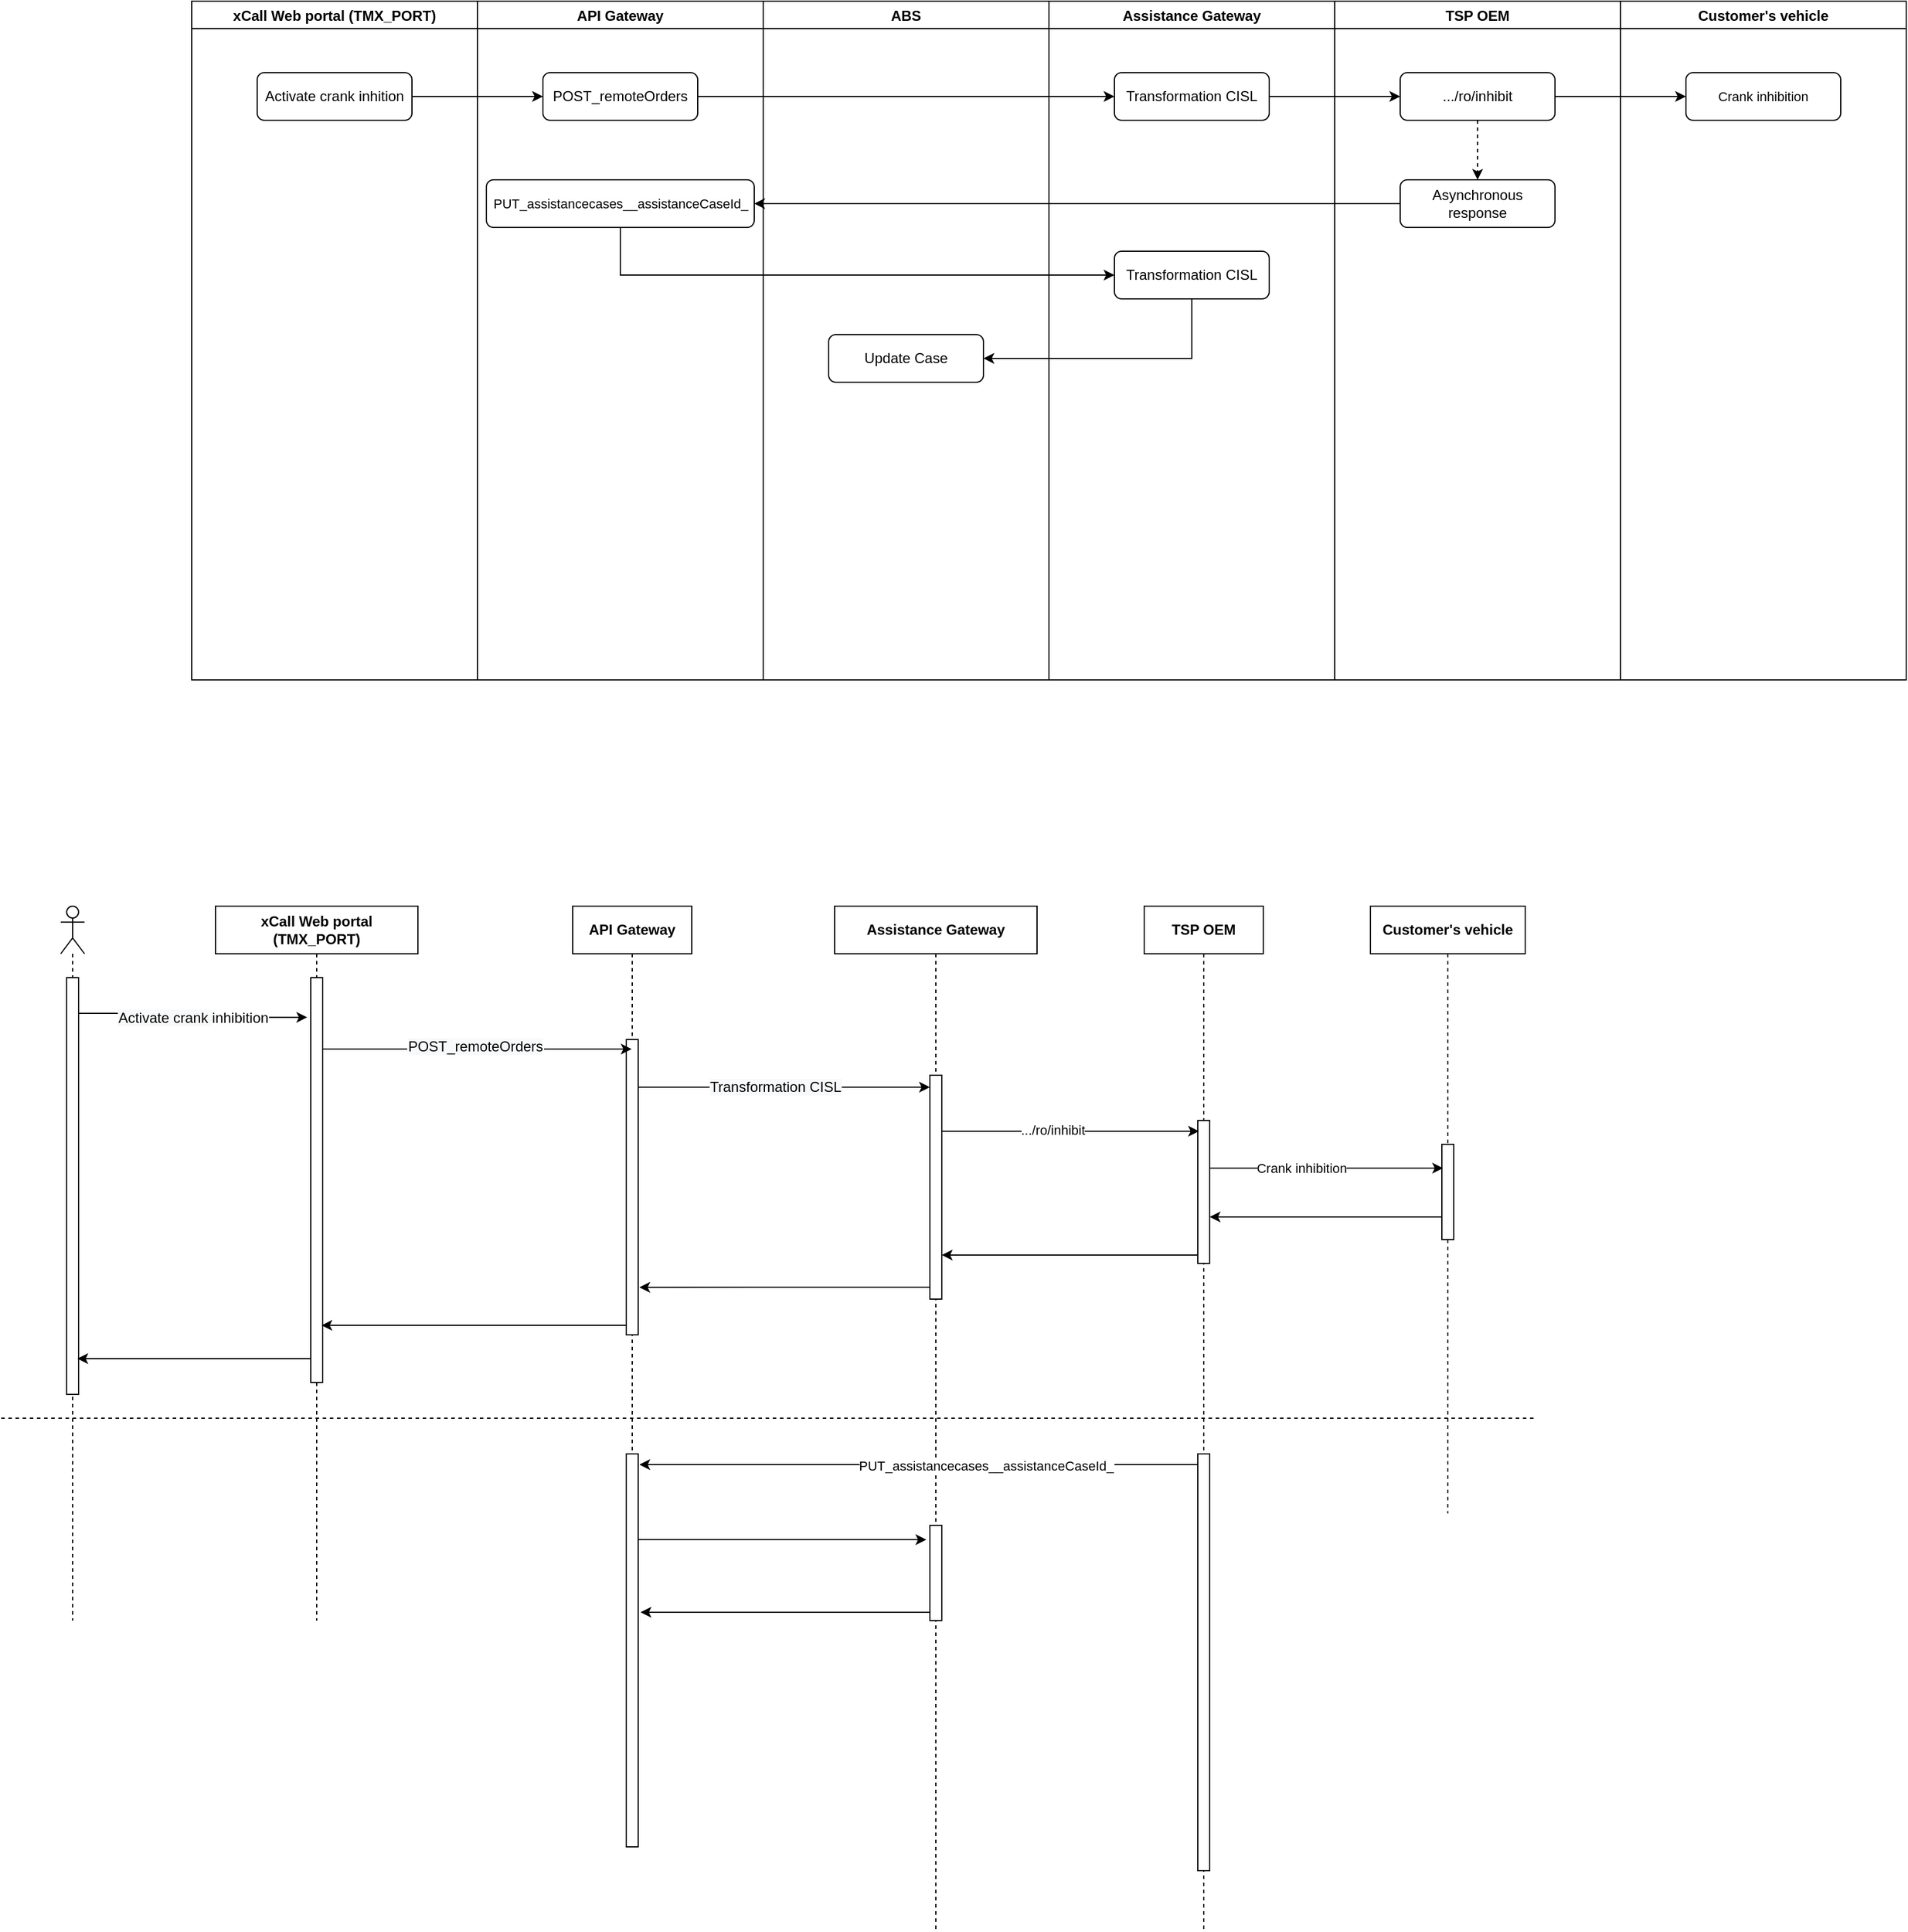 <mxfile version="13.3.4" type="github">
  <diagram id="32y0gGs3qksaJWZPPGzP" name="Page-1">
    <mxGraphModel dx="2264" dy="713" grid="1" gridSize="10" guides="1" tooltips="1" connect="1" arrows="1" fold="1" page="1" pageScale="1" pageWidth="850" pageHeight="1100" math="0" shadow="0">
      <root>
        <mxCell id="0" />
        <mxCell id="1" parent="0" />
        <mxCell id="lUNf4S7CVow6F6lzFpPh-1" value="xCall Web portal (TMX_PORT)" style="swimlane;" parent="1" vertex="1">
          <mxGeometry y="40" width="240" height="570" as="geometry" />
        </mxCell>
        <mxCell id="lUNf4S7CVow6F6lzFpPh-2" value="Activate crank inhition" style="rounded=1;whiteSpace=wrap;html=1;" parent="lUNf4S7CVow6F6lzFpPh-1" vertex="1">
          <mxGeometry x="55" y="60" width="130" height="40" as="geometry" />
        </mxCell>
        <mxCell id="lUNf4S7CVow6F6lzFpPh-3" value="API Gateway" style="swimlane;" parent="1" vertex="1">
          <mxGeometry x="240" y="40" width="240" height="570" as="geometry" />
        </mxCell>
        <mxCell id="lUNf4S7CVow6F6lzFpPh-4" value="POST_remoteOrders" style="rounded=1;whiteSpace=wrap;html=1;" parent="lUNf4S7CVow6F6lzFpPh-3" vertex="1">
          <mxGeometry x="55" y="60" width="130" height="40" as="geometry" />
        </mxCell>
        <mxCell id="vbMo_22zR6qh4Ks0kHg1-16" value="&lt;span style=&quot;font-size: 11px ; background-color: rgb(255 , 255 , 255)&quot;&gt;PUT_assistancecases__assistanceCaseId_&lt;/span&gt;" style="rounded=1;whiteSpace=wrap;html=1;" vertex="1" parent="lUNf4S7CVow6F6lzFpPh-3">
          <mxGeometry x="7.5" y="150" width="225" height="40" as="geometry" />
        </mxCell>
        <mxCell id="lUNf4S7CVow6F6lzFpPh-5" value="Assistance Gateway" style="swimlane;" parent="1" vertex="1">
          <mxGeometry x="720" y="40" width="240" height="570" as="geometry" />
        </mxCell>
        <mxCell id="lUNf4S7CVow6F6lzFpPh-6" value="Transformation CISL" style="rounded=1;whiteSpace=wrap;html=1;" parent="lUNf4S7CVow6F6lzFpPh-5" vertex="1">
          <mxGeometry x="55" y="60" width="130" height="40" as="geometry" />
        </mxCell>
        <mxCell id="vbMo_22zR6qh4Ks0kHg1-17" value="Transformation CISL" style="rounded=1;whiteSpace=wrap;html=1;" vertex="1" parent="lUNf4S7CVow6F6lzFpPh-5">
          <mxGeometry x="55" y="210" width="130" height="40" as="geometry" />
        </mxCell>
        <mxCell id="lUNf4S7CVow6F6lzFpPh-7" value="TSP OEM" style="swimlane;" parent="1" vertex="1">
          <mxGeometry x="960" y="40" width="240" height="570" as="geometry" />
        </mxCell>
        <mxCell id="vbMo_22zR6qh4Ks0kHg1-26" style="edgeStyle=orthogonalEdgeStyle;rounded=0;orthogonalLoop=1;jettySize=auto;html=1;entryX=0.5;entryY=0;entryDx=0;entryDy=0;dashed=1;" edge="1" parent="lUNf4S7CVow6F6lzFpPh-7" source="lUNf4S7CVow6F6lzFpPh-8" target="vbMo_22zR6qh4Ks0kHg1-15">
          <mxGeometry relative="1" as="geometry" />
        </mxCell>
        <mxCell id="lUNf4S7CVow6F6lzFpPh-8" value=".../ro/inhibit" style="rounded=1;whiteSpace=wrap;html=1;" parent="lUNf4S7CVow6F6lzFpPh-7" vertex="1">
          <mxGeometry x="55" y="60" width="130" height="40" as="geometry" />
        </mxCell>
        <mxCell id="vbMo_22zR6qh4Ks0kHg1-15" value="Asynchronous response" style="rounded=1;whiteSpace=wrap;html=1;" vertex="1" parent="lUNf4S7CVow6F6lzFpPh-7">
          <mxGeometry x="55" y="150" width="130" height="40" as="geometry" />
        </mxCell>
        <mxCell id="lUNf4S7CVow6F6lzFpPh-9" value="Customer&#39;s vehicle" style="swimlane;" parent="1" vertex="1">
          <mxGeometry x="1200" y="40" width="240" height="570" as="geometry" />
        </mxCell>
        <mxCell id="lUNf4S7CVow6F6lzFpPh-10" value="&lt;span style=&quot;font-size: 11px ; background-color: rgb(255 , 255 , 255)&quot;&gt;Crank inhibition&lt;/span&gt;" style="rounded=1;whiteSpace=wrap;html=1;" parent="lUNf4S7CVow6F6lzFpPh-9" vertex="1">
          <mxGeometry x="55" y="60" width="130" height="40" as="geometry" />
        </mxCell>
        <mxCell id="lUNf4S7CVow6F6lzFpPh-11" value="&lt;span style=&quot;font-weight: 700&quot;&gt;xCall Web portal (TMX_PORT)&lt;/span&gt;" style="shape=umlLifeline;perimeter=lifelinePerimeter;whiteSpace=wrap;html=1;container=1;collapsible=0;recursiveResize=0;outlineConnect=0;" parent="1" vertex="1">
          <mxGeometry x="20" y="800" width="170" height="600" as="geometry" />
        </mxCell>
        <mxCell id="lUNf4S7CVow6F6lzFpPh-18" value="" style="html=1;points=[];perimeter=orthogonalPerimeter;" parent="lUNf4S7CVow6F6lzFpPh-11" vertex="1">
          <mxGeometry x="80" y="60" width="10" height="340" as="geometry" />
        </mxCell>
        <mxCell id="lUNf4S7CVow6F6lzFpPh-12" value="&lt;span style=&quot;font-weight: 700&quot;&gt;API Gateway&lt;/span&gt;" style="shape=umlLifeline;perimeter=lifelinePerimeter;whiteSpace=wrap;html=1;container=1;collapsible=0;recursiveResize=0;outlineConnect=0;" parent="1" vertex="1">
          <mxGeometry x="320" y="800" width="100" height="790" as="geometry" />
        </mxCell>
        <mxCell id="lUNf4S7CVow6F6lzFpPh-19" value="" style="html=1;points=[];perimeter=orthogonalPerimeter;" parent="lUNf4S7CVow6F6lzFpPh-12" vertex="1">
          <mxGeometry x="45" y="112" width="10" height="248" as="geometry" />
        </mxCell>
        <mxCell id="vbMo_22zR6qh4Ks0kHg1-7" value="" style="html=1;points=[];perimeter=orthogonalPerimeter;" vertex="1" parent="lUNf4S7CVow6F6lzFpPh-12">
          <mxGeometry x="45" y="460" width="10" height="330" as="geometry" />
        </mxCell>
        <mxCell id="lUNf4S7CVow6F6lzFpPh-20" style="edgeStyle=orthogonalEdgeStyle;rounded=0;orthogonalLoop=1;jettySize=auto;html=1;" parent="1" source="lUNf4S7CVow6F6lzFpPh-18" target="lUNf4S7CVow6F6lzFpPh-12" edge="1">
          <mxGeometry relative="1" as="geometry">
            <Array as="points">
              <mxPoint x="280" y="920" />
              <mxPoint x="280" y="920" />
            </Array>
            <mxPoint x="310" y="930" as="targetPoint" />
          </mxGeometry>
        </mxCell>
        <mxCell id="lUNf4S7CVow6F6lzFpPh-21" value="&lt;span style=&quot;font-size: 12px ; background-color: rgb(248 , 249 , 250)&quot;&gt;POST_remoteOrders&lt;/span&gt;" style="edgeLabel;html=1;align=center;verticalAlign=middle;resizable=0;points=[];labelBorderColor=#FFFFFF;" parent="lUNf4S7CVow6F6lzFpPh-20" vertex="1" connectable="0">
          <mxGeometry x="-0.144" y="2" relative="1" as="geometry">
            <mxPoint x="17" as="offset" />
          </mxGeometry>
        </mxCell>
        <mxCell id="lUNf4S7CVow6F6lzFpPh-22" value="&lt;span style=&quot;font-weight: 700&quot;&gt;Assistance Gateway&lt;/span&gt;" style="shape=umlLifeline;perimeter=lifelinePerimeter;whiteSpace=wrap;html=1;container=1;collapsible=0;recursiveResize=0;outlineConnect=0;" parent="1" vertex="1">
          <mxGeometry x="540" y="800" width="170" height="860" as="geometry" />
        </mxCell>
        <mxCell id="lUNf4S7CVow6F6lzFpPh-23" value="" style="html=1;points=[];perimeter=orthogonalPerimeter;" parent="lUNf4S7CVow6F6lzFpPh-22" vertex="1">
          <mxGeometry x="80" y="142" width="10" height="188" as="geometry" />
        </mxCell>
        <mxCell id="vbMo_22zR6qh4Ks0kHg1-10" value="" style="html=1;points=[];perimeter=orthogonalPerimeter;" vertex="1" parent="lUNf4S7CVow6F6lzFpPh-22">
          <mxGeometry x="80" y="520" width="10" height="80" as="geometry" />
        </mxCell>
        <mxCell id="lUNf4S7CVow6F6lzFpPh-24" style="edgeStyle=orthogonalEdgeStyle;rounded=0;orthogonalLoop=1;jettySize=auto;html=1;" parent="1" source="lUNf4S7CVow6F6lzFpPh-19" target="lUNf4S7CVow6F6lzFpPh-23" edge="1">
          <mxGeometry relative="1" as="geometry">
            <Array as="points">
              <mxPoint x="560" y="952" />
              <mxPoint x="560" y="952" />
            </Array>
          </mxGeometry>
        </mxCell>
        <mxCell id="lUNf4S7CVow6F6lzFpPh-25" value="&lt;span style=&quot;font-size: 12px ; background-color: rgb(248 , 249 , 250)&quot;&gt;Transformation CISL&lt;/span&gt;" style="edgeLabel;html=1;align=center;verticalAlign=middle;resizable=0;points=[];" parent="lUNf4S7CVow6F6lzFpPh-24" vertex="1" connectable="0">
          <mxGeometry x="0.51" y="-75" relative="1" as="geometry">
            <mxPoint x="-70" y="-75" as="offset" />
          </mxGeometry>
        </mxCell>
        <mxCell id="lUNf4S7CVow6F6lzFpPh-26" value="&lt;span style=&quot;font-weight: 700&quot;&gt;TSP OEM&lt;/span&gt;" style="shape=umlLifeline;perimeter=lifelinePerimeter;whiteSpace=wrap;html=1;container=1;collapsible=0;recursiveResize=0;outlineConnect=0;" parent="1" vertex="1">
          <mxGeometry x="800" y="800" width="100" height="860" as="geometry" />
        </mxCell>
        <mxCell id="lUNf4S7CVow6F6lzFpPh-36" value="" style="html=1;points=[];perimeter=orthogonalPerimeter;" parent="lUNf4S7CVow6F6lzFpPh-26" vertex="1">
          <mxGeometry x="45" y="180" width="10" height="120" as="geometry" />
        </mxCell>
        <mxCell id="vbMo_22zR6qh4Ks0kHg1-6" value="" style="html=1;points=[];perimeter=orthogonalPerimeter;" vertex="1" parent="lUNf4S7CVow6F6lzFpPh-26">
          <mxGeometry x="45" y="460" width="10" height="350" as="geometry" />
        </mxCell>
        <mxCell id="lUNf4S7CVow6F6lzFpPh-28" style="edgeStyle=orthogonalEdgeStyle;rounded=0;orthogonalLoop=1;jettySize=auto;html=1;entryX=0.1;entryY=0.075;entryDx=0;entryDy=0;entryPerimeter=0;" parent="1" source="lUNf4S7CVow6F6lzFpPh-23" target="lUNf4S7CVow6F6lzFpPh-36" edge="1">
          <mxGeometry relative="1" as="geometry">
            <mxPoint x="770" y="1020" as="targetPoint" />
            <Array as="points">
              <mxPoint x="680" y="989" />
              <mxPoint x="680" y="989" />
            </Array>
          </mxGeometry>
        </mxCell>
        <mxCell id="lUNf4S7CVow6F6lzFpPh-29" value=".../ro/inhibit" style="edgeLabel;html=1;align=center;verticalAlign=middle;resizable=0;points=[];" parent="lUNf4S7CVow6F6lzFpPh-28" vertex="1" connectable="0">
          <mxGeometry x="0.367" y="55" relative="1" as="geometry">
            <mxPoint x="-55" y="54" as="offset" />
          </mxGeometry>
        </mxCell>
        <mxCell id="lUNf4S7CVow6F6lzFpPh-30" value="" style="shape=umlLifeline;participant=umlActor;perimeter=lifelinePerimeter;whiteSpace=wrap;html=1;container=1;collapsible=0;recursiveResize=0;verticalAlign=top;spacingTop=36;labelBackgroundColor=#ffffff;outlineConnect=0;" parent="1" vertex="1">
          <mxGeometry x="-110" y="800" width="20" height="600" as="geometry" />
        </mxCell>
        <mxCell id="lUNf4S7CVow6F6lzFpPh-31" value="" style="html=1;points=[];perimeter=orthogonalPerimeter;" parent="lUNf4S7CVow6F6lzFpPh-30" vertex="1">
          <mxGeometry x="5" y="60" width="10" height="350" as="geometry" />
        </mxCell>
        <mxCell id="lUNf4S7CVow6F6lzFpPh-32" style="edgeStyle=orthogonalEdgeStyle;rounded=0;orthogonalLoop=1;jettySize=auto;html=1;entryX=-0.3;entryY=0.098;entryDx=0;entryDy=0;entryPerimeter=0;" parent="1" source="lUNf4S7CVow6F6lzFpPh-31" target="lUNf4S7CVow6F6lzFpPh-18" edge="1">
          <mxGeometry relative="1" as="geometry">
            <Array as="points">
              <mxPoint x="-40" y="890" />
              <mxPoint x="-40" y="893" />
            </Array>
          </mxGeometry>
        </mxCell>
        <mxCell id="lUNf4S7CVow6F6lzFpPh-33" value="&lt;span style=&quot;font-size: 12px ; background-color: rgb(248 , 249 , 250)&quot;&gt;Activate crank&amp;nbsp;&lt;/span&gt;&lt;span style=&quot;font-size: 12px&quot;&gt;inhibition&lt;/span&gt;" style="edgeLabel;html=1;align=center;verticalAlign=middle;resizable=0;points=[];" parent="lUNf4S7CVow6F6lzFpPh-32" vertex="1" connectable="0">
          <mxGeometry x="-0.115" relative="1" as="geometry">
            <mxPoint x="12.3" as="offset" />
          </mxGeometry>
        </mxCell>
        <mxCell id="lUNf4S7CVow6F6lzFpPh-34" value="&lt;span style=&quot;font-weight: 700&quot;&gt;Customer&#39;s&amp;nbsp;&lt;/span&gt;&lt;b&gt;vehicle&lt;/b&gt;" style="shape=umlLifeline;perimeter=lifelinePerimeter;whiteSpace=wrap;html=1;container=1;collapsible=0;recursiveResize=0;outlineConnect=0;" parent="1" vertex="1">
          <mxGeometry x="990" y="800" width="130" height="510" as="geometry" />
        </mxCell>
        <mxCell id="lUNf4S7CVow6F6lzFpPh-37" value="" style="html=1;points=[];perimeter=orthogonalPerimeter;" parent="lUNf4S7CVow6F6lzFpPh-34" vertex="1">
          <mxGeometry x="60" y="200" width="10" height="80" as="geometry" />
        </mxCell>
        <mxCell id="lUNf4S7CVow6F6lzFpPh-38" style="edgeStyle=orthogonalEdgeStyle;rounded=0;orthogonalLoop=1;jettySize=auto;html=1;entryX=0.1;entryY=0.25;entryDx=0;entryDy=0;entryPerimeter=0;" parent="1" source="lUNf4S7CVow6F6lzFpPh-36" target="lUNf4S7CVow6F6lzFpPh-37" edge="1">
          <mxGeometry relative="1" as="geometry">
            <Array as="points">
              <mxPoint x="900" y="1020" />
              <mxPoint x="900" y="1020" />
            </Array>
          </mxGeometry>
        </mxCell>
        <mxCell id="lUNf4S7CVow6F6lzFpPh-39" value="Crank inhibition" style="edgeLabel;html=1;align=center;verticalAlign=middle;resizable=0;points=[];" parent="lUNf4S7CVow6F6lzFpPh-38" vertex="1" connectable="0">
          <mxGeometry x="-0.215" relative="1" as="geometry">
            <mxPoint as="offset" />
          </mxGeometry>
        </mxCell>
        <mxCell id="lUNf4S7CVow6F6lzFpPh-40" style="edgeStyle=orthogonalEdgeStyle;rounded=0;orthogonalLoop=1;jettySize=auto;html=1;entryX=1;entryY=0.675;entryDx=0;entryDy=0;entryPerimeter=0;" parent="1" source="lUNf4S7CVow6F6lzFpPh-37" target="lUNf4S7CVow6F6lzFpPh-36" edge="1">
          <mxGeometry relative="1" as="geometry">
            <Array as="points">
              <mxPoint x="1000" y="1061" />
              <mxPoint x="1000" y="1061" />
            </Array>
          </mxGeometry>
        </mxCell>
        <mxCell id="lUNf4S7CVow6F6lzFpPh-43" style="edgeStyle=orthogonalEdgeStyle;rounded=0;orthogonalLoop=1;jettySize=auto;html=1;entryX=1;entryY=0.803;entryDx=0;entryDy=0;entryPerimeter=0;" parent="1" source="lUNf4S7CVow6F6lzFpPh-36" target="lUNf4S7CVow6F6lzFpPh-23" edge="1">
          <mxGeometry relative="1" as="geometry">
            <Array as="points">
              <mxPoint x="780" y="1093" />
              <mxPoint x="780" y="1093" />
            </Array>
          </mxGeometry>
        </mxCell>
        <mxCell id="vbMo_22zR6qh4Ks0kHg1-2" style="edgeStyle=orthogonalEdgeStyle;rounded=0;orthogonalLoop=1;jettySize=auto;html=1;entryX=1.1;entryY=0.839;entryDx=0;entryDy=0;entryPerimeter=0;" edge="1" parent="1" source="lUNf4S7CVow6F6lzFpPh-23" target="lUNf4S7CVow6F6lzFpPh-19">
          <mxGeometry relative="1" as="geometry">
            <Array as="points">
              <mxPoint x="560" y="1120" />
              <mxPoint x="560" y="1120" />
            </Array>
          </mxGeometry>
        </mxCell>
        <mxCell id="vbMo_22zR6qh4Ks0kHg1-3" style="edgeStyle=orthogonalEdgeStyle;rounded=0;orthogonalLoop=1;jettySize=auto;html=1;entryX=0.9;entryY=0.859;entryDx=0;entryDy=0;entryPerimeter=0;" edge="1" parent="1" source="lUNf4S7CVow6F6lzFpPh-19" target="lUNf4S7CVow6F6lzFpPh-18">
          <mxGeometry relative="1" as="geometry">
            <Array as="points">
              <mxPoint x="270" y="1152" />
              <mxPoint x="270" y="1152" />
            </Array>
          </mxGeometry>
        </mxCell>
        <mxCell id="vbMo_22zR6qh4Ks0kHg1-4" style="edgeStyle=orthogonalEdgeStyle;rounded=0;orthogonalLoop=1;jettySize=auto;html=1;" edge="1" parent="1" source="lUNf4S7CVow6F6lzFpPh-18">
          <mxGeometry relative="1" as="geometry">
            <mxPoint x="-96" y="1180" as="targetPoint" />
            <Array as="points">
              <mxPoint x="20" y="1180" />
              <mxPoint x="20" y="1180" />
            </Array>
          </mxGeometry>
        </mxCell>
        <mxCell id="vbMo_22zR6qh4Ks0kHg1-5" value="" style="endArrow=none;dashed=1;html=1;" edge="1" parent="1">
          <mxGeometry width="50" height="50" relative="1" as="geometry">
            <mxPoint x="-160" y="1230" as="sourcePoint" />
            <mxPoint x="1130" y="1230" as="targetPoint" />
          </mxGeometry>
        </mxCell>
        <mxCell id="vbMo_22zR6qh4Ks0kHg1-8" style="edgeStyle=orthogonalEdgeStyle;rounded=0;orthogonalLoop=1;jettySize=auto;html=1;" edge="1" parent="1" source="vbMo_22zR6qh4Ks0kHg1-6">
          <mxGeometry relative="1" as="geometry">
            <mxPoint x="376" y="1269" as="targetPoint" />
            <Array as="points">
              <mxPoint x="660" y="1269" />
              <mxPoint x="660" y="1269" />
            </Array>
          </mxGeometry>
        </mxCell>
        <mxCell id="vbMo_22zR6qh4Ks0kHg1-9" value="PUT_assistancecases__assistanceCaseId_" style="edgeLabel;html=1;align=center;verticalAlign=middle;resizable=0;points=[];" vertex="1" connectable="0" parent="vbMo_22zR6qh4Ks0kHg1-8">
          <mxGeometry x="-0.211" y="7" relative="1" as="geometry">
            <mxPoint x="7" y="-6" as="offset" />
          </mxGeometry>
        </mxCell>
        <mxCell id="vbMo_22zR6qh4Ks0kHg1-11" style="edgeStyle=orthogonalEdgeStyle;rounded=0;orthogonalLoop=1;jettySize=auto;html=1;entryX=-0.3;entryY=0.15;entryDx=0;entryDy=0;entryPerimeter=0;" edge="1" parent="1" source="vbMo_22zR6qh4Ks0kHg1-7" target="vbMo_22zR6qh4Ks0kHg1-10">
          <mxGeometry relative="1" as="geometry">
            <Array as="points">
              <mxPoint x="440" y="1332" />
              <mxPoint x="440" y="1332" />
            </Array>
          </mxGeometry>
        </mxCell>
        <mxCell id="vbMo_22zR6qh4Ks0kHg1-12" style="edgeStyle=orthogonalEdgeStyle;rounded=0;orthogonalLoop=1;jettySize=auto;html=1;entryX=1.2;entryY=0.403;entryDx=0;entryDy=0;entryPerimeter=0;" edge="1" parent="1" source="vbMo_22zR6qh4Ks0kHg1-10" target="vbMo_22zR6qh4Ks0kHg1-7">
          <mxGeometry relative="1" as="geometry">
            <Array as="points">
              <mxPoint x="560" y="1393" />
              <mxPoint x="560" y="1393" />
            </Array>
          </mxGeometry>
        </mxCell>
        <mxCell id="vbMo_22zR6qh4Ks0kHg1-13" value="ABS" style="swimlane;" vertex="1" parent="1">
          <mxGeometry x="480" y="40" width="240" height="570" as="geometry" />
        </mxCell>
        <mxCell id="vbMo_22zR6qh4Ks0kHg1-14" value="Update Case" style="rounded=1;whiteSpace=wrap;html=1;" vertex="1" parent="vbMo_22zR6qh4Ks0kHg1-13">
          <mxGeometry x="55" y="280" width="130" height="40" as="geometry" />
        </mxCell>
        <mxCell id="vbMo_22zR6qh4Ks0kHg1-18" style="edgeStyle=orthogonalEdgeStyle;rounded=0;orthogonalLoop=1;jettySize=auto;html=1;entryX=1;entryY=0.5;entryDx=0;entryDy=0;" edge="1" parent="1" source="vbMo_22zR6qh4Ks0kHg1-15" target="vbMo_22zR6qh4Ks0kHg1-16">
          <mxGeometry relative="1" as="geometry" />
        </mxCell>
        <mxCell id="vbMo_22zR6qh4Ks0kHg1-19" style="edgeStyle=orthogonalEdgeStyle;rounded=0;orthogonalLoop=1;jettySize=auto;html=1;entryX=0;entryY=0.5;entryDx=0;entryDy=0;elbow=vertical;" edge="1" parent="1" source="vbMo_22zR6qh4Ks0kHg1-16" target="vbMo_22zR6qh4Ks0kHg1-17">
          <mxGeometry relative="1" as="geometry">
            <Array as="points">
              <mxPoint x="360" y="270" />
            </Array>
          </mxGeometry>
        </mxCell>
        <mxCell id="vbMo_22zR6qh4Ks0kHg1-21" style="edgeStyle=orthogonalEdgeStyle;rounded=0;orthogonalLoop=1;jettySize=auto;html=1;entryX=1;entryY=0.5;entryDx=0;entryDy=0;" edge="1" parent="1" source="vbMo_22zR6qh4Ks0kHg1-17" target="vbMo_22zR6qh4Ks0kHg1-14">
          <mxGeometry relative="1" as="geometry">
            <Array as="points">
              <mxPoint x="840" y="340" />
            </Array>
          </mxGeometry>
        </mxCell>
        <mxCell id="vbMo_22zR6qh4Ks0kHg1-22" style="edgeStyle=orthogonalEdgeStyle;rounded=0;orthogonalLoop=1;jettySize=auto;html=1;entryX=0;entryY=0.5;entryDx=0;entryDy=0;" edge="1" parent="1" source="lUNf4S7CVow6F6lzFpPh-2" target="lUNf4S7CVow6F6lzFpPh-4">
          <mxGeometry relative="1" as="geometry" />
        </mxCell>
        <mxCell id="vbMo_22zR6qh4Ks0kHg1-23" style="edgeStyle=orthogonalEdgeStyle;rounded=0;orthogonalLoop=1;jettySize=auto;html=1;entryX=0;entryY=0.5;entryDx=0;entryDy=0;" edge="1" parent="1" source="lUNf4S7CVow6F6lzFpPh-4" target="lUNf4S7CVow6F6lzFpPh-6">
          <mxGeometry relative="1" as="geometry" />
        </mxCell>
        <mxCell id="vbMo_22zR6qh4Ks0kHg1-24" style="edgeStyle=orthogonalEdgeStyle;rounded=0;orthogonalLoop=1;jettySize=auto;html=1;entryX=0;entryY=0.5;entryDx=0;entryDy=0;" edge="1" parent="1" source="lUNf4S7CVow6F6lzFpPh-6" target="lUNf4S7CVow6F6lzFpPh-8">
          <mxGeometry relative="1" as="geometry" />
        </mxCell>
        <mxCell id="vbMo_22zR6qh4Ks0kHg1-25" style="edgeStyle=orthogonalEdgeStyle;rounded=0;orthogonalLoop=1;jettySize=auto;html=1;entryX=0;entryY=0.5;entryDx=0;entryDy=0;" edge="1" parent="1" source="lUNf4S7CVow6F6lzFpPh-8" target="lUNf4S7CVow6F6lzFpPh-10">
          <mxGeometry relative="1" as="geometry" />
        </mxCell>
      </root>
    </mxGraphModel>
  </diagram>
</mxfile>
